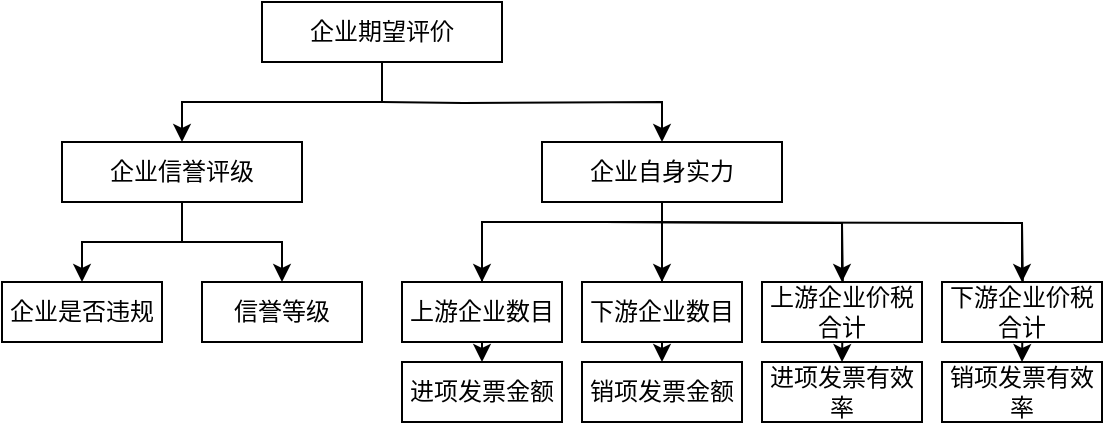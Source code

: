 <mxfile version="13.6.10" type="github">
  <diagram id="C5RBs43oDa-KdzZeNtuy" name="Page-1">
    <mxGraphModel dx="865" dy="463" grid="1" gridSize="10" guides="1" tooltips="1" connect="1" arrows="1" fold="1" page="1" pageScale="1" pageWidth="827" pageHeight="1169" math="0" shadow="0">
      <root>
        <mxCell id="WIyWlLk6GJQsqaUBKTNV-0" />
        <mxCell id="WIyWlLk6GJQsqaUBKTNV-1" parent="WIyWlLk6GJQsqaUBKTNV-0" />
        <mxCell id="6yo-n3ICvkUfcPnkowhK-2" value="" style="edgeStyle=orthogonalEdgeStyle;rounded=0;orthogonalLoop=1;jettySize=auto;html=1;" edge="1" parent="WIyWlLk6GJQsqaUBKTNV-1" target="6yo-n3ICvkUfcPnkowhK-1">
          <mxGeometry relative="1" as="geometry">
            <mxPoint x="390" y="150" as="sourcePoint" />
          </mxGeometry>
        </mxCell>
        <mxCell id="6yo-n3ICvkUfcPnkowhK-4" value="" style="edgeStyle=orthogonalEdgeStyle;rounded=0;orthogonalLoop=1;jettySize=auto;html=1;" edge="1" parent="WIyWlLk6GJQsqaUBKTNV-1" source="6yo-n3ICvkUfcPnkowhK-0" target="6yo-n3ICvkUfcPnkowhK-3">
          <mxGeometry relative="1" as="geometry" />
        </mxCell>
        <mxCell id="6yo-n3ICvkUfcPnkowhK-0" value="企业期望评价" style="rounded=0;whiteSpace=wrap;html=1;" vertex="1" parent="WIyWlLk6GJQsqaUBKTNV-1">
          <mxGeometry x="330" y="100" width="120" height="30" as="geometry" />
        </mxCell>
        <mxCell id="6yo-n3ICvkUfcPnkowhK-11" value="" style="edgeStyle=orthogonalEdgeStyle;rounded=0;orthogonalLoop=1;jettySize=auto;html=1;" edge="1" parent="WIyWlLk6GJQsqaUBKTNV-1" source="6yo-n3ICvkUfcPnkowhK-1" target="6yo-n3ICvkUfcPnkowhK-10">
          <mxGeometry relative="1" as="geometry">
            <Array as="points">
              <mxPoint x="530" y="210" />
              <mxPoint x="440" y="210" />
            </Array>
          </mxGeometry>
        </mxCell>
        <mxCell id="6yo-n3ICvkUfcPnkowhK-16" value="" style="edgeStyle=orthogonalEdgeStyle;rounded=0;orthogonalLoop=1;jettySize=auto;html=1;exitX=0.75;exitY=1;exitDx=0;exitDy=0;" edge="1" parent="WIyWlLk6GJQsqaUBKTNV-1" source="6yo-n3ICvkUfcPnkowhK-1" target="6yo-n3ICvkUfcPnkowhK-15">
          <mxGeometry relative="1" as="geometry">
            <Array as="points">
              <mxPoint x="530" y="200" />
            </Array>
          </mxGeometry>
        </mxCell>
        <mxCell id="6yo-n3ICvkUfcPnkowhK-22" value="" style="edgeStyle=orthogonalEdgeStyle;rounded=0;orthogonalLoop=1;jettySize=auto;html=1;" edge="1" parent="WIyWlLk6GJQsqaUBKTNV-1" target="6yo-n3ICvkUfcPnkowhK-21">
          <mxGeometry relative="1" as="geometry">
            <mxPoint x="500" y="210" as="sourcePoint" />
          </mxGeometry>
        </mxCell>
        <mxCell id="6yo-n3ICvkUfcPnkowhK-24" value="" style="edgeStyle=orthogonalEdgeStyle;rounded=0;orthogonalLoop=1;jettySize=auto;html=1;" edge="1" parent="WIyWlLk6GJQsqaUBKTNV-1" target="6yo-n3ICvkUfcPnkowhK-23">
          <mxGeometry relative="1" as="geometry">
            <mxPoint x="500" y="210" as="sourcePoint" />
          </mxGeometry>
        </mxCell>
        <mxCell id="6yo-n3ICvkUfcPnkowhK-27" value="" style="edgeStyle=orthogonalEdgeStyle;rounded=0;orthogonalLoop=1;jettySize=auto;html=1;" edge="1" parent="WIyWlLk6GJQsqaUBKTNV-1" target="6yo-n3ICvkUfcPnkowhK-26">
          <mxGeometry relative="1" as="geometry">
            <mxPoint x="470" y="210" as="sourcePoint" />
            <Array as="points">
              <mxPoint x="440" y="210" />
            </Array>
          </mxGeometry>
        </mxCell>
        <mxCell id="6yo-n3ICvkUfcPnkowhK-29" value="" style="edgeStyle=orthogonalEdgeStyle;rounded=0;orthogonalLoop=1;jettySize=auto;html=1;" edge="1" parent="WIyWlLk6GJQsqaUBKTNV-1" source="6yo-n3ICvkUfcPnkowhK-1" target="6yo-n3ICvkUfcPnkowhK-28">
          <mxGeometry relative="1" as="geometry">
            <Array as="points">
              <mxPoint x="530" y="220" />
              <mxPoint x="530" y="220" />
            </Array>
          </mxGeometry>
        </mxCell>
        <mxCell id="6yo-n3ICvkUfcPnkowhK-31" value="" style="edgeStyle=orthogonalEdgeStyle;rounded=0;orthogonalLoop=1;jettySize=auto;html=1;" edge="1" parent="WIyWlLk6GJQsqaUBKTNV-1" target="6yo-n3ICvkUfcPnkowhK-30">
          <mxGeometry relative="1" as="geometry">
            <mxPoint x="620" y="210" as="sourcePoint" />
          </mxGeometry>
        </mxCell>
        <mxCell id="6yo-n3ICvkUfcPnkowhK-33" value="" style="edgeStyle=orthogonalEdgeStyle;rounded=0;orthogonalLoop=1;jettySize=auto;html=1;" edge="1" parent="WIyWlLk6GJQsqaUBKTNV-1" target="6yo-n3ICvkUfcPnkowhK-32">
          <mxGeometry relative="1" as="geometry">
            <mxPoint x="710" y="210" as="sourcePoint" />
          </mxGeometry>
        </mxCell>
        <mxCell id="6yo-n3ICvkUfcPnkowhK-1" value="企业自身实力" style="whiteSpace=wrap;html=1;rounded=0;" vertex="1" parent="WIyWlLk6GJQsqaUBKTNV-1">
          <mxGeometry x="470" y="170" width="120" height="30" as="geometry" />
        </mxCell>
        <mxCell id="6yo-n3ICvkUfcPnkowhK-7" value="" style="edgeStyle=orthogonalEdgeStyle;rounded=0;orthogonalLoop=1;jettySize=auto;html=1;" edge="1" parent="WIyWlLk6GJQsqaUBKTNV-1" source="6yo-n3ICvkUfcPnkowhK-3" target="6yo-n3ICvkUfcPnkowhK-6">
          <mxGeometry relative="1" as="geometry" />
        </mxCell>
        <mxCell id="6yo-n3ICvkUfcPnkowhK-9" value="" style="edgeStyle=orthogonalEdgeStyle;rounded=0;orthogonalLoop=1;jettySize=auto;html=1;" edge="1" parent="WIyWlLk6GJQsqaUBKTNV-1" source="6yo-n3ICvkUfcPnkowhK-3" target="6yo-n3ICvkUfcPnkowhK-8">
          <mxGeometry relative="1" as="geometry" />
        </mxCell>
        <mxCell id="6yo-n3ICvkUfcPnkowhK-3" value="企业信誉评级" style="whiteSpace=wrap;html=1;rounded=0;" vertex="1" parent="WIyWlLk6GJQsqaUBKTNV-1">
          <mxGeometry x="230" y="170" width="120" height="30" as="geometry" />
        </mxCell>
        <mxCell id="6yo-n3ICvkUfcPnkowhK-5" style="edgeStyle=orthogonalEdgeStyle;rounded=0;orthogonalLoop=1;jettySize=auto;html=1;exitX=0.5;exitY=1;exitDx=0;exitDy=0;" edge="1" parent="WIyWlLk6GJQsqaUBKTNV-1" source="6yo-n3ICvkUfcPnkowhK-1" target="6yo-n3ICvkUfcPnkowhK-1">
          <mxGeometry relative="1" as="geometry" />
        </mxCell>
        <mxCell id="6yo-n3ICvkUfcPnkowhK-6" value="企业是否违规" style="whiteSpace=wrap;html=1;rounded=0;" vertex="1" parent="WIyWlLk6GJQsqaUBKTNV-1">
          <mxGeometry x="200" y="240" width="80" height="30" as="geometry" />
        </mxCell>
        <mxCell id="6yo-n3ICvkUfcPnkowhK-8" value="信誉等级" style="whiteSpace=wrap;html=1;rounded=0;" vertex="1" parent="WIyWlLk6GJQsqaUBKTNV-1">
          <mxGeometry x="300" y="240" width="80" height="30" as="geometry" />
        </mxCell>
        <mxCell id="6yo-n3ICvkUfcPnkowhK-15" value="下游企业数目" style="whiteSpace=wrap;html=1;rounded=0;" vertex="1" parent="WIyWlLk6GJQsqaUBKTNV-1">
          <mxGeometry x="490" y="240" width="80" height="30" as="geometry" />
        </mxCell>
        <mxCell id="6yo-n3ICvkUfcPnkowhK-10" value="上游企业数目" style="whiteSpace=wrap;html=1;rounded=0;" vertex="1" parent="WIyWlLk6GJQsqaUBKTNV-1">
          <mxGeometry x="400" y="240" width="80" height="30" as="geometry" />
        </mxCell>
        <mxCell id="6yo-n3ICvkUfcPnkowhK-21" value="上游企业价税合计" style="whiteSpace=wrap;html=1;rounded=0;" vertex="1" parent="WIyWlLk6GJQsqaUBKTNV-1">
          <mxGeometry x="580" y="240" width="80" height="30" as="geometry" />
        </mxCell>
        <mxCell id="6yo-n3ICvkUfcPnkowhK-23" value="下游企业价税合计" style="whiteSpace=wrap;html=1;rounded=0;" vertex="1" parent="WIyWlLk6GJQsqaUBKTNV-1">
          <mxGeometry x="670" y="240" width="80" height="30" as="geometry" />
        </mxCell>
        <mxCell id="6yo-n3ICvkUfcPnkowhK-26" value="进项发票金额" style="whiteSpace=wrap;html=1;rounded=0;" vertex="1" parent="WIyWlLk6GJQsqaUBKTNV-1">
          <mxGeometry x="400" y="280" width="80" height="30" as="geometry" />
        </mxCell>
        <mxCell id="6yo-n3ICvkUfcPnkowhK-28" value="销项发票金额" style="whiteSpace=wrap;html=1;rounded=0;" vertex="1" parent="WIyWlLk6GJQsqaUBKTNV-1">
          <mxGeometry x="490" y="280" width="80" height="30" as="geometry" />
        </mxCell>
        <mxCell id="6yo-n3ICvkUfcPnkowhK-30" value="进项发票有效率" style="whiteSpace=wrap;html=1;rounded=0;" vertex="1" parent="WIyWlLk6GJQsqaUBKTNV-1">
          <mxGeometry x="580" y="280" width="80" height="30" as="geometry" />
        </mxCell>
        <mxCell id="6yo-n3ICvkUfcPnkowhK-32" value="销项发票有效率" style="whiteSpace=wrap;html=1;rounded=0;" vertex="1" parent="WIyWlLk6GJQsqaUBKTNV-1">
          <mxGeometry x="670" y="280" width="80" height="30" as="geometry" />
        </mxCell>
      </root>
    </mxGraphModel>
  </diagram>
</mxfile>
